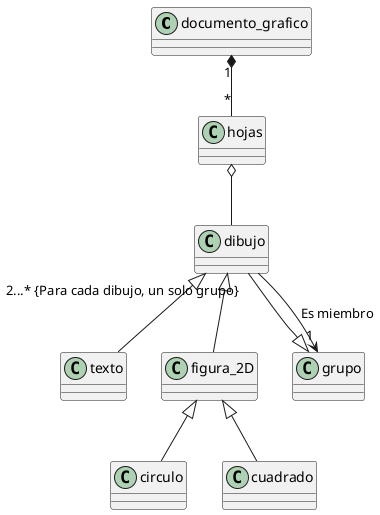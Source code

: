 //Suponga que un documento gráfico está compuesto de hojas. Cada hoja contiene un
objeto dibujo. Un objeto dibujo puede ser: texto, figura 2D, o grupo. Un grupo consta de al menos dos objetos dibujo. Un objeto de dibujo puede ser a lo sumo miembro de un
grupo. Una figura 2D puede ser circulo o cuadrado.

@startuml EJERCICIO_11

class documento_grafico
class hojas
class dibujo
class texto extends dibujo
class figura_2D extends dibujo
class grupo
class circulo extends figura_2D
class cuadrado extends figura_2D

documento_grafico "1" *-- "*" hojas
hojas o-- dibujo 

dibujo --|> grupo

dibujo "2...* {Para cada dibujo, un solo grupo}" --> "1" grupo : "Es miembro"

@enduml